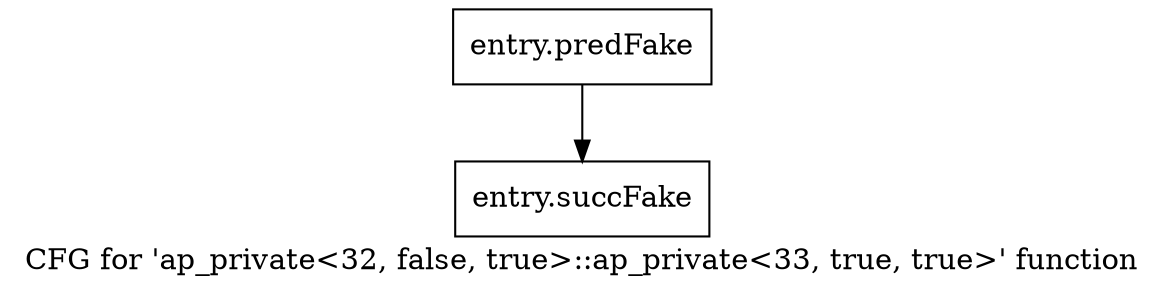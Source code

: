 digraph "CFG for 'ap_private\<32, false, true\>::ap_private\<33, true, true\>' function" {
	label="CFG for 'ap_private\<32, false, true\>::ap_private\<33, true, true\>' function";

	Node0x58ea2e0 [shape=record,filename="",linenumber="",label="{entry.predFake}"];
	Node0x58ea2e0 -> Node0x5ae23b0[ callList="" memoryops="" filename="/home/omerfaruk/tools/Xilinx/Vitis_HLS/2023.2/include/etc/ap_private.h" execusionnum="3"];
	Node0x5ae23b0 [shape=record,filename="/home/omerfaruk/tools/Xilinx/Vitis_HLS/2023.2/include/etc/ap_private.h",linenumber="1700",label="{entry.succFake}"];
}
